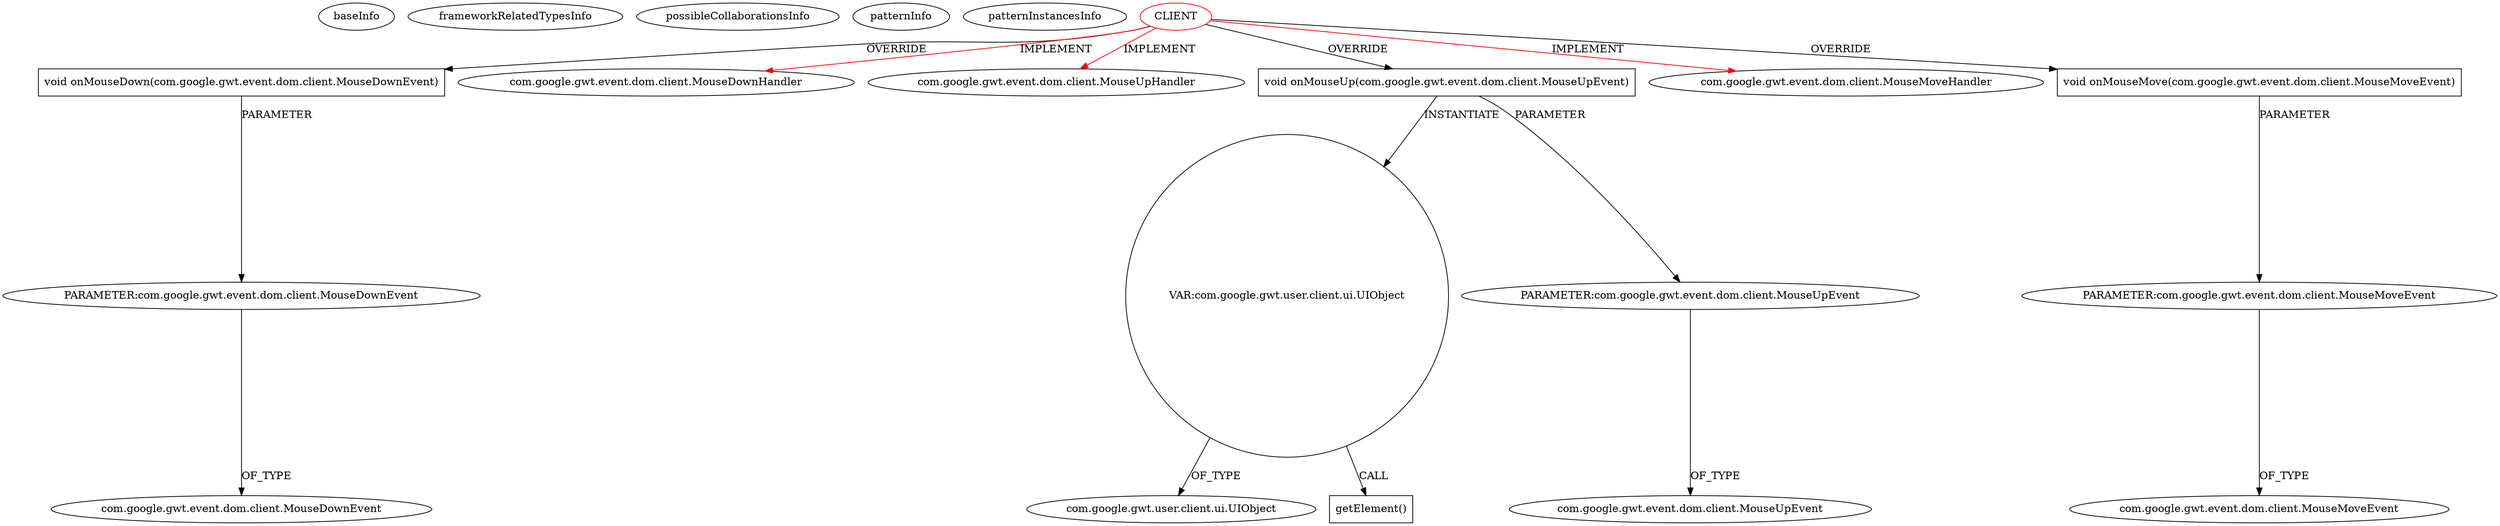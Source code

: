digraph {
baseInfo[graphId=770,category="pattern",isAnonymous=false,possibleRelation=false]
frameworkRelatedTypesInfo[0="com.google.gwt.event.dom.client.MouseMoveHandler",1="com.google.gwt.event.dom.client.MouseUpHandler",2="com.google.gwt.event.dom.client.MouseDownHandler"]
possibleCollaborationsInfo[]
patternInfo[frequency=2.0,patternRootClient=0]
patternInstancesInfo[0="MathieuLorber-GWT-console~/MathieuLorber-GWT-console/GWT-console-master/src/main/java/net/mlorber/gwt/console/client/MouseDragHandler.java~MouseDragHandler~313",1="mansiT-UiBinder~/mansiT-UiBinder/UiBinder-master/uibinder/src/com/allen_sauer/gwt/dnd/client/MouseDragHandler.java~MouseDragHandler~3680"]
6[label="com.google.gwt.event.dom.client.MouseDownEvent",vertexType="FRAMEWORK_CLASS_TYPE",isFrameworkType=false]
5[label="PARAMETER:com.google.gwt.event.dom.client.MouseDownEvent",vertexType="PARAMETER_DECLARATION",isFrameworkType=false]
4[label="void onMouseDown(com.google.gwt.event.dom.client.MouseDownEvent)",vertexType="OVERRIDING_METHOD_DECLARATION",isFrameworkType=false,shape=box]
0[label="CLIENT",vertexType="ROOT_CLIENT_CLASS_DECLARATION",isFrameworkType=false,color=red]
3[label="com.google.gwt.event.dom.client.MouseDownHandler",vertexType="FRAMEWORK_INTERFACE_TYPE",isFrameworkType=false]
2[label="com.google.gwt.event.dom.client.MouseUpHandler",vertexType="FRAMEWORK_INTERFACE_TYPE",isFrameworkType=false]
34[label="void onMouseUp(com.google.gwt.event.dom.client.MouseUpEvent)",vertexType="OVERRIDING_METHOD_DECLARATION",isFrameworkType=false,shape=box]
40[label="VAR:com.google.gwt.user.client.ui.UIObject",vertexType="VARIABLE_EXPRESION",isFrameworkType=false,shape=circle]
12[label="com.google.gwt.user.client.ui.UIObject",vertexType="FRAMEWORK_CLASS_TYPE",isFrameworkType=false]
1[label="com.google.gwt.event.dom.client.MouseMoveHandler",vertexType="FRAMEWORK_INTERFACE_TYPE",isFrameworkType=false]
22[label="void onMouseMove(com.google.gwt.event.dom.client.MouseMoveEvent)",vertexType="OVERRIDING_METHOD_DECLARATION",isFrameworkType=false,shape=box]
23[label="PARAMETER:com.google.gwt.event.dom.client.MouseMoveEvent",vertexType="PARAMETER_DECLARATION",isFrameworkType=false]
24[label="com.google.gwt.event.dom.client.MouseMoveEvent",vertexType="FRAMEWORK_CLASS_TYPE",isFrameworkType=false]
35[label="PARAMETER:com.google.gwt.event.dom.client.MouseUpEvent",vertexType="PARAMETER_DECLARATION",isFrameworkType=false]
36[label="com.google.gwt.event.dom.client.MouseUpEvent",vertexType="FRAMEWORK_CLASS_TYPE",isFrameworkType=false]
41[label="getElement()",vertexType="INSIDE_CALL",isFrameworkType=false,shape=box]
40->41[label="CALL"]
5->6[label="OF_TYPE"]
0->22[label="OVERRIDE"]
40->12[label="OF_TYPE"]
4->5[label="PARAMETER"]
0->1[label="IMPLEMENT",color=red]
0->2[label="IMPLEMENT",color=red]
0->34[label="OVERRIDE"]
0->4[label="OVERRIDE"]
34->40[label="INSTANTIATE"]
0->3[label="IMPLEMENT",color=red]
34->35[label="PARAMETER"]
23->24[label="OF_TYPE"]
35->36[label="OF_TYPE"]
22->23[label="PARAMETER"]
}
